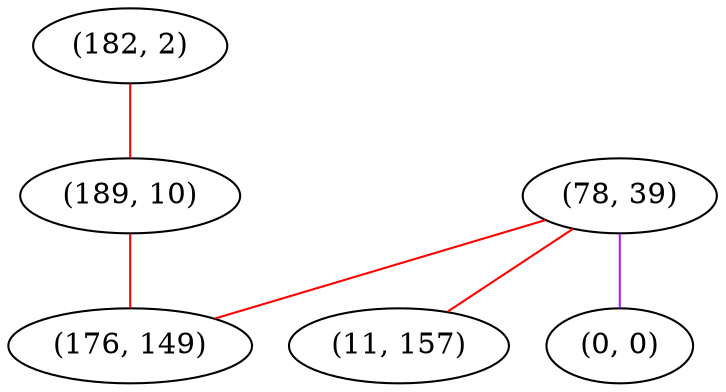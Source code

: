 graph "" {
"(182, 2)";
"(78, 39)";
"(189, 10)";
"(11, 157)";
"(0, 0)";
"(176, 149)";
"(182, 2)" -- "(189, 10)"  [color=red, key=0, weight=1];
"(78, 39)" -- "(0, 0)"  [color=purple, key=0, weight=4];
"(78, 39)" -- "(176, 149)"  [color=red, key=0, weight=1];
"(78, 39)" -- "(11, 157)"  [color=red, key=0, weight=1];
"(189, 10)" -- "(176, 149)"  [color=red, key=0, weight=1];
}
